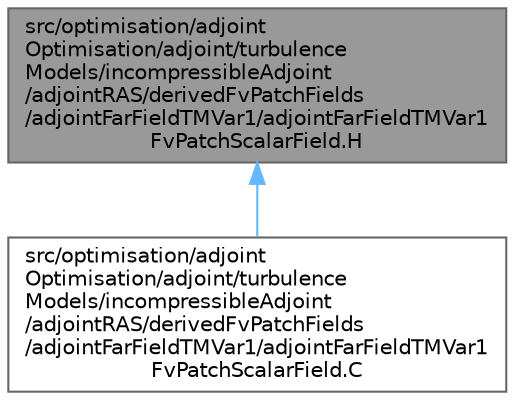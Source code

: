 digraph "src/optimisation/adjointOptimisation/adjoint/turbulenceModels/incompressibleAdjoint/adjointRAS/derivedFvPatchFields/adjointFarFieldTMVar1/adjointFarFieldTMVar1FvPatchScalarField.H"
{
 // LATEX_PDF_SIZE
  bgcolor="transparent";
  edge [fontname=Helvetica,fontsize=10,labelfontname=Helvetica,labelfontsize=10];
  node [fontname=Helvetica,fontsize=10,shape=box,height=0.2,width=0.4];
  Node1 [id="Node000001",label="src/optimisation/adjoint\lOptimisation/adjoint/turbulence\lModels/incompressibleAdjoint\l/adjointRAS/derivedFvPatchFields\l/adjointFarFieldTMVar1/adjointFarFieldTMVar1\lFvPatchScalarField.H",height=0.2,width=0.4,color="gray40", fillcolor="grey60", style="filled", fontcolor="black",tooltip=" "];
  Node1 -> Node2 [id="edge1_Node000001_Node000002",dir="back",color="steelblue1",style="solid",tooltip=" "];
  Node2 [id="Node000002",label="src/optimisation/adjoint\lOptimisation/adjoint/turbulence\lModels/incompressibleAdjoint\l/adjointRAS/derivedFvPatchFields\l/adjointFarFieldTMVar1/adjointFarFieldTMVar1\lFvPatchScalarField.C",height=0.2,width=0.4,color="grey40", fillcolor="white", style="filled",URL="$adjointFarFieldTMVar1FvPatchScalarField_8C.html",tooltip=" "];
}
